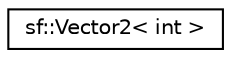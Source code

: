 digraph "Graphical Class Hierarchy"
{
 // LATEX_PDF_SIZE
  edge [fontname="Helvetica",fontsize="10",labelfontname="Helvetica",labelfontsize="10"];
  node [fontname="Helvetica",fontsize="10",shape=record];
  rankdir="LR";
  Node0 [label="sf::Vector2\< int \>",height=0.2,width=0.4,color="black", fillcolor="white", style="filled",URL="$d8/d57/classsf_1_1Vector2.html",tooltip=" "];
}
